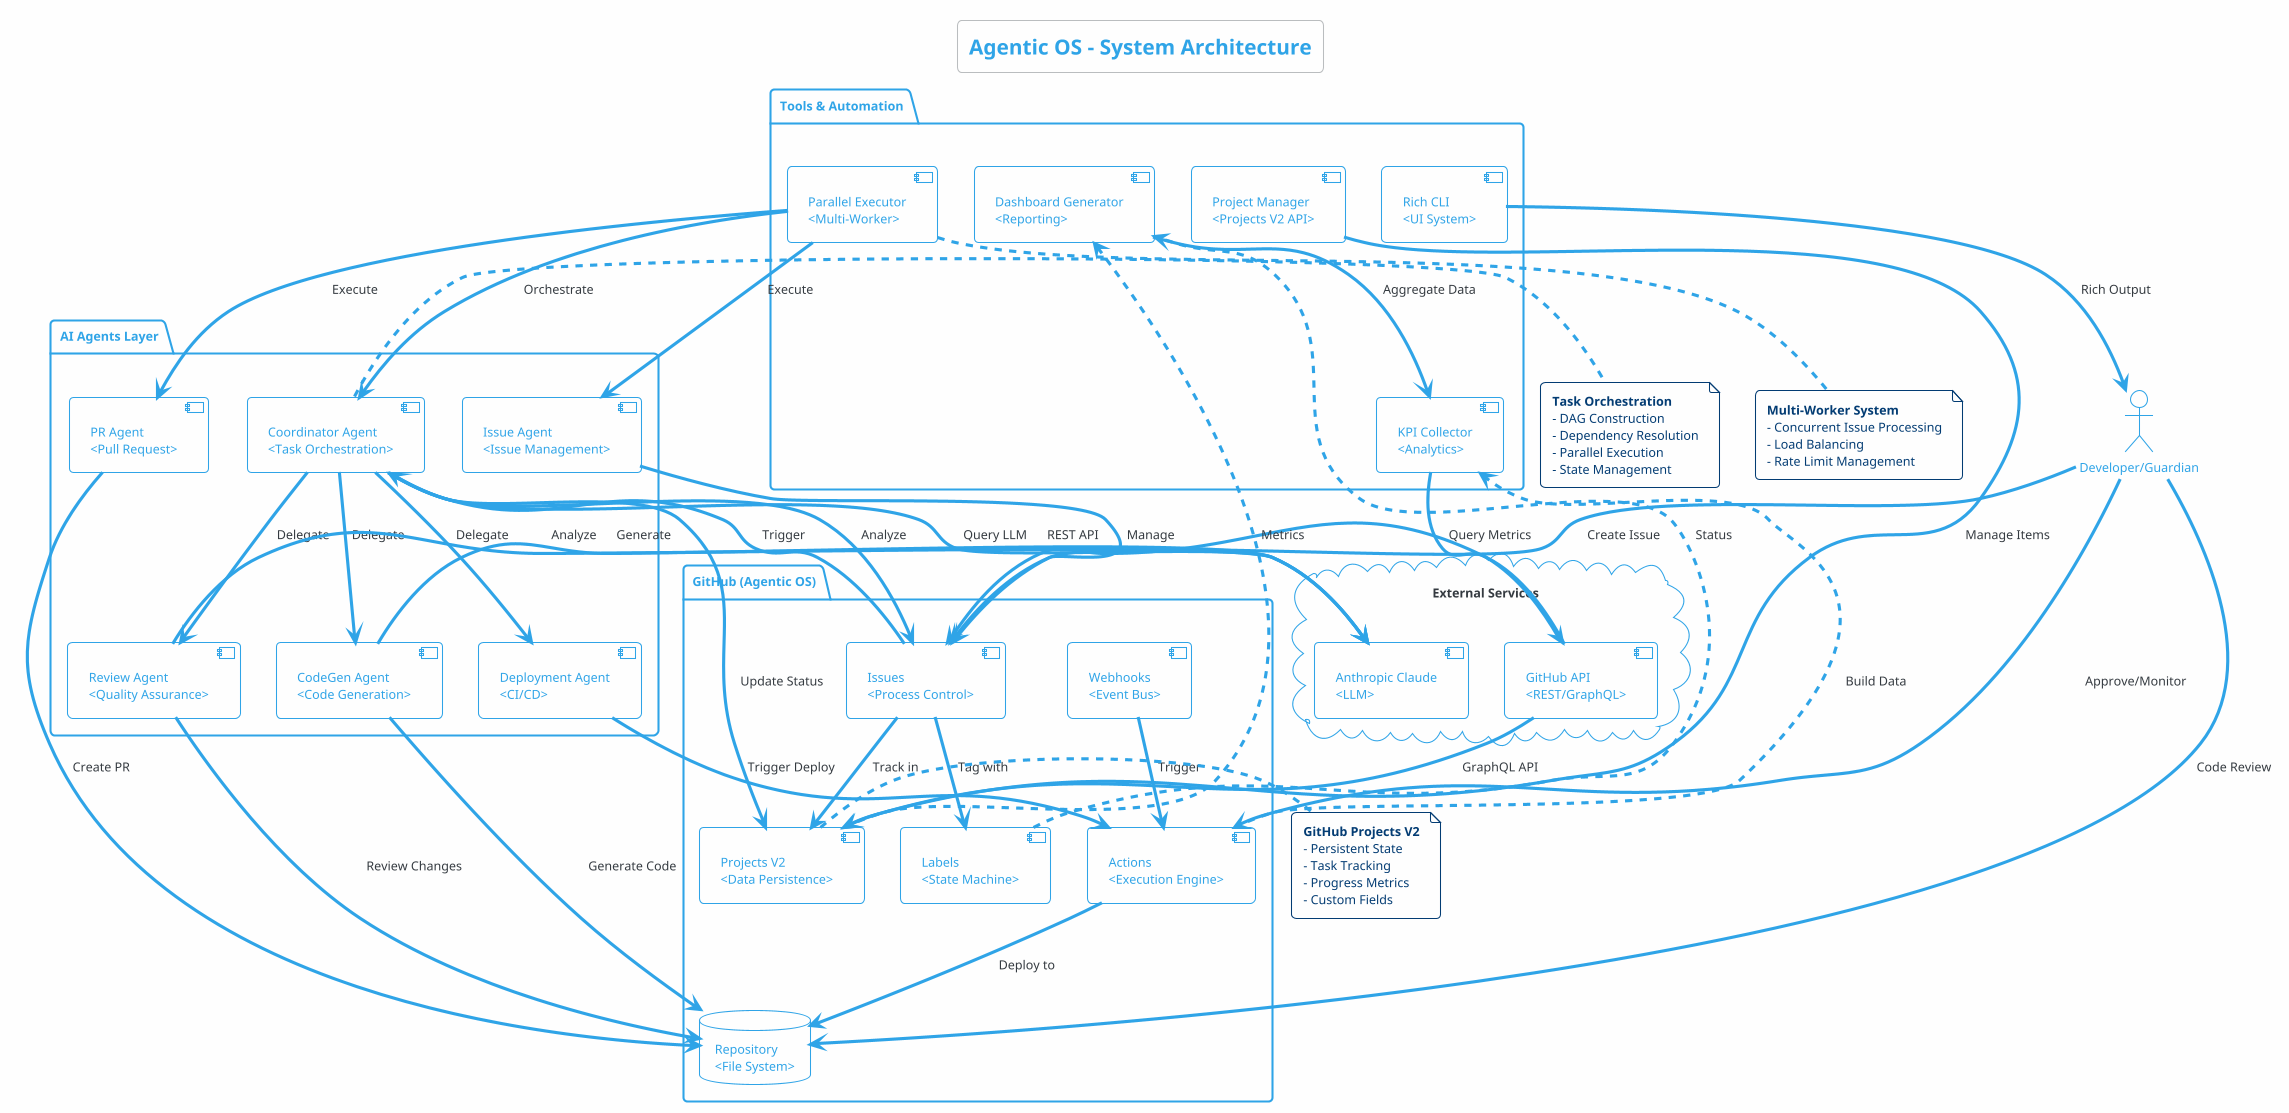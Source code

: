 @startuml Agentic OS - System Architecture
!theme cerulean-outline
skinparam backgroundColor #FEFEFE
skinparam defaultFontName Arial

title Agentic OS - System Architecture

' GitHub as Operating System
package "GitHub (Agentic OS)" {
  component [Issues\n<Process Control>] as Issues
  component [Projects V2\n<Data Persistence>] as Projects
  component [Actions\n<Execution Engine>] as Actions
  component [Labels\n<State Machine>] as Labels
  component [Webhooks\n<Event Bus>] as Webhooks

  database "Repository\n<File System>" as Repo
}

' AI Layer
package "AI Agents Layer" {
  component [Coordinator Agent\n<Task Orchestration>] as Coordinator
  component [CodeGen Agent\n<Code Generation>] as CodeGen
  component [Review Agent\n<Quality Assurance>] as Review
  component [Issue Agent\n<Issue Management>] as IssueAgent
  component [PR Agent\n<Pull Request>] as PRAgent
  component [Deployment Agent\n<CI/CD>] as Deployment
}

' Tools & Scripts
package "Tools & Automation" {
  component [Parallel Executor\n<Multi-Worker>] as ParallelExec
  component [KPI Collector\n<Analytics>] as KPI
  component [Dashboard Generator\n<Reporting>] as Dashboard
  component [Project Manager\n<Projects V2 API>] as ProjectMgr
  component [Rich CLI\n<UI System>] as CLI
}

' External Services
cloud "External Services" {
  component [Anthropic Claude\n<LLM>] as Claude
  component [GitHub API\n<REST/GraphQL>] as GitHubAPI
}

' Human Interface
actor "Developer/Guardian" as Human

' Relationships - Human to GitHub
Human --> Issues : Create Issue
Human --> Actions : Approve/Monitor
Human --> Repo : Code Review

' Relationships - GitHub Internal
Issues --> Labels : Tag with
Issues --> Projects : Track in
Actions --> Repo : Deploy to
Webhooks --> Actions : Trigger

' Relationships - AI Agents to GitHub
Coordinator --> Issues : Analyze
Coordinator --> Projects : Update Status
CodeGen --> Repo : Generate Code
Review --> Repo : Review Changes
IssueAgent --> Issues : Manage
PRAgent --> Repo : Create PR
Deployment --> Actions : Trigger Deploy

' Relationships - AI Agents Internal
Coordinator --> CodeGen : Delegate
Coordinator --> Review : Delegate
Coordinator --> Deployment : Delegate
Issues --> Coordinator : Trigger

' Relationships - Tools
ParallelExec --> Coordinator : Orchestrate
ParallelExec --> IssueAgent : Execute
ParallelExec --> PRAgent : Execute
KPI --> GitHubAPI : Query Metrics
Dashboard --> KPI : Aggregate Data
ProjectMgr --> Projects : Manage Items
CLI --> Human : Rich Output

' Relationships - External Services
Coordinator --> Claude : Query LLM
CodeGen --> Claude : Generate
Review --> Claude : Analyze
GitHubAPI --> Projects : GraphQL API
GitHubAPI --> Issues : REST API

' Data Flow
Projects ..> Dashboard : Metrics
Actions ..> KPI : Build Data
Labels ..> Dashboard : Status

note right of Coordinator
  **Task Orchestration**
  - DAG Construction
  - Dependency Resolution
  - Parallel Execution
  - State Management
end note

note right of Projects
  **GitHub Projects V2**
  - Persistent State
  - Task Tracking
  - Progress Metrics
  - Custom Fields
end note

note bottom of ParallelExec
  **Multi-Worker System**
  - Concurrent Issue Processing
  - Load Balancing
  - Rate Limit Management
end note

@enduml
